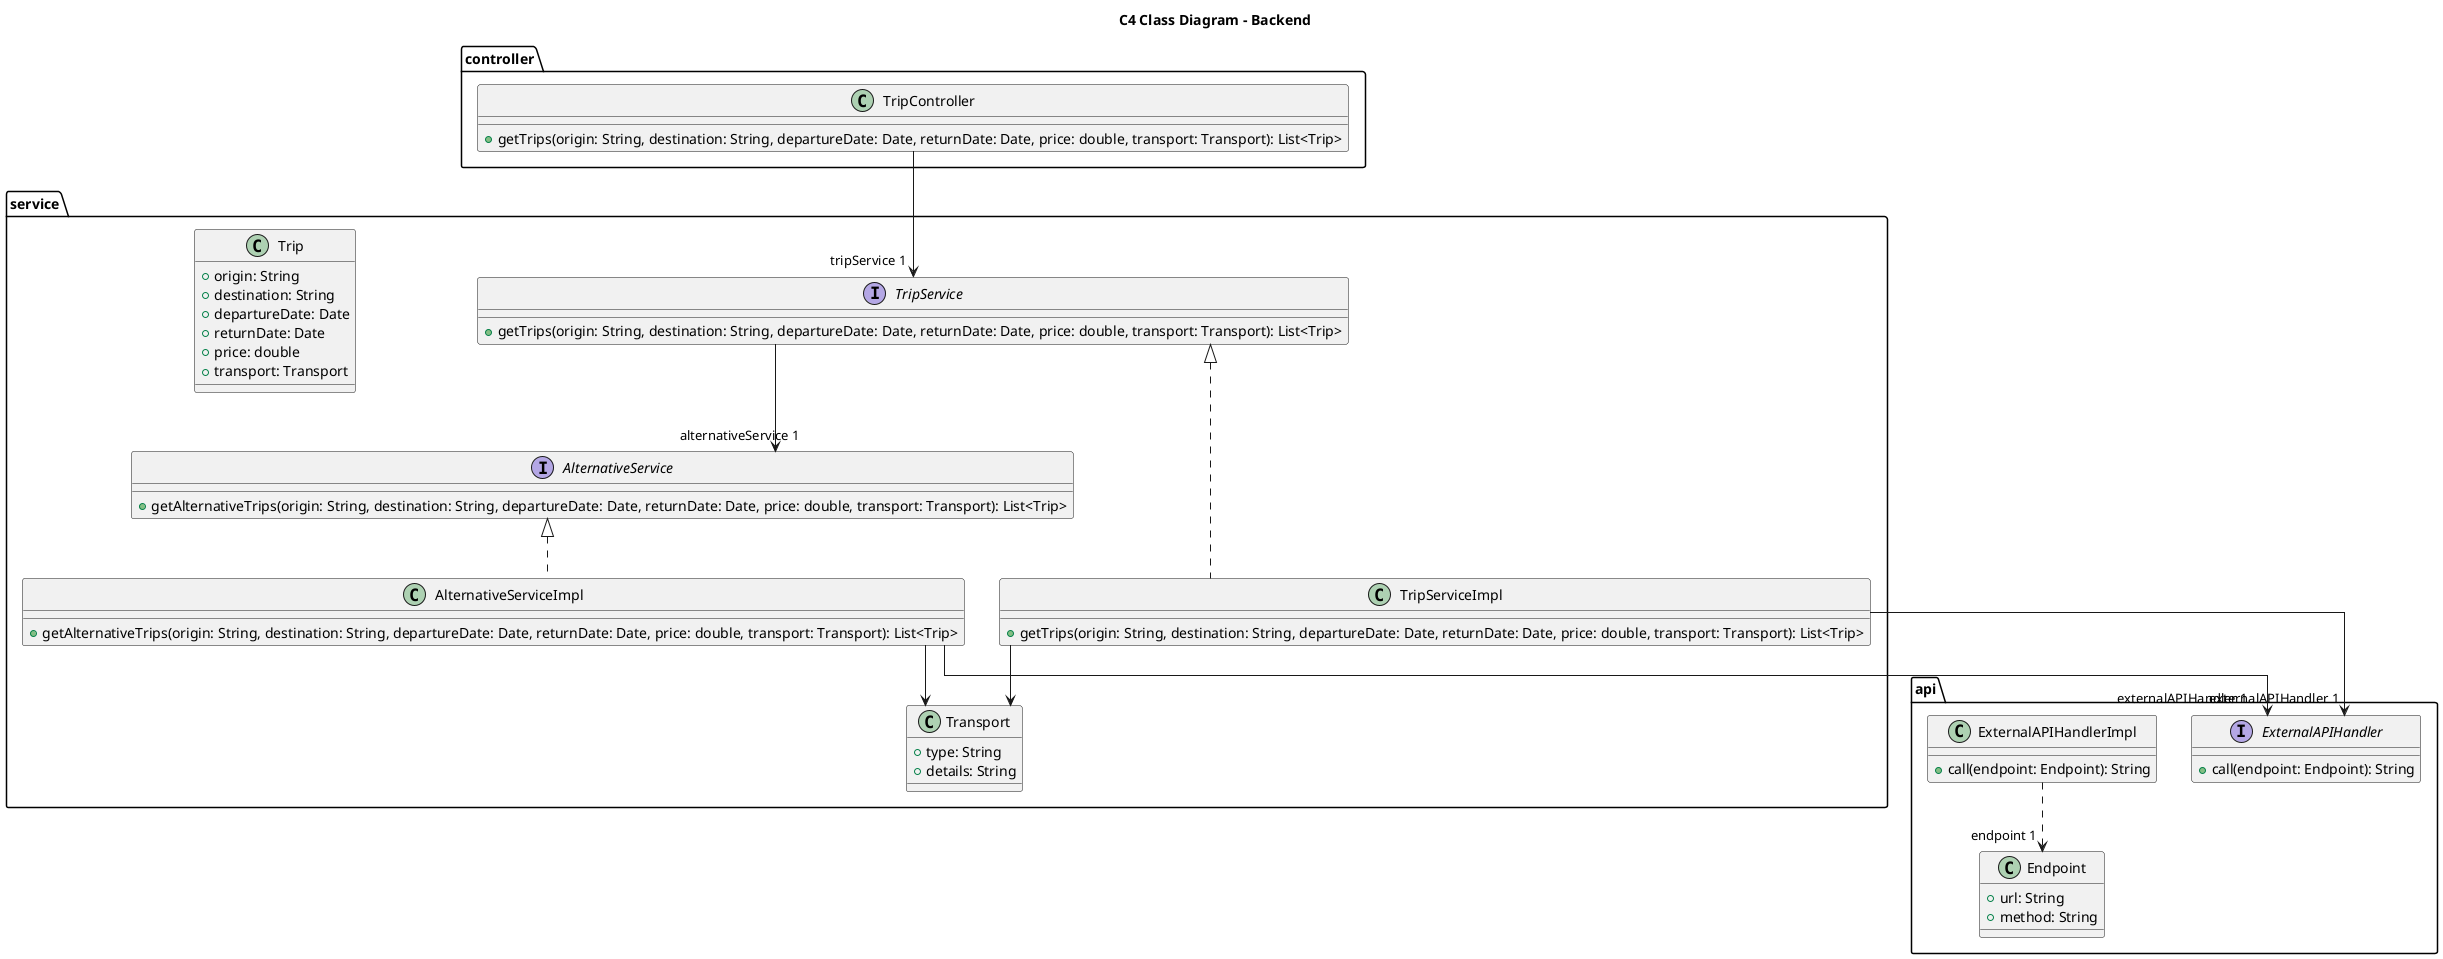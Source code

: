 @startuml
title C4 Class Diagram - Backend

'hide circle
skinparam linetype ortho

top to bottom direction

package "controller" {
    class TripController {
        +getTrips(origin: String, destination: String, departureDate: Date, returnDate: Date, price: double, transport: Transport): List<Trip>
    }
}

package "service" {
    interface TripService {
        +getTrips(origin: String, destination: String, departureDate: Date, returnDate: Date, price: double, transport: Transport): List<Trip>
    }

    class TripServiceImpl {
        +getTrips(origin: String, destination: String, departureDate: Date, returnDate: Date, price: double, transport: Transport): List<Trip>
    }

    interface AlternativeService {
        +getAlternativeTrips(origin: String, destination: String, departureDate: Date, returnDate: Date, price: double, transport: Transport): List<Trip>
    }

    class AlternativeServiceImpl {
        +getAlternativeTrips(origin: String, destination: String, departureDate: Date, returnDate: Date, price: double, transport: Transport): List<Trip>
    }

    class Trip {
        +origin: String
        +destination: String
        +departureDate: Date
        +returnDate: Date
        +price: double
        +transport: Transport
    }

    class Transport {
        +type: String
        +details: String
    }
}

package "api" {
    interface ExternalAPIHandler {
        +call(endpoint: Endpoint): String
    }

    class ExternalAPIHandlerImpl {
        +call(endpoint: Endpoint): String
    }

    class Endpoint {
        +url: String
        +method: String
    }
}

TripController --> "tripService 1" TripService
TripService --> "alternativeService 1" AlternativeService
TripServiceImpl .u.|> TripService
AlternativeServiceImpl .u.|> AlternativeService
TripServiceImpl --> "externalAPIHandler 1" ExternalAPIHandler
AlternativeServiceImpl --> "externalAPIHandler 1" ExternalAPIHandler
ExternalAPIHandlerImpl ..> "endpoint 1" Endpoint
TripServiceImpl --> Transport
AlternativeServiceImpl --> Transport

@enduml
